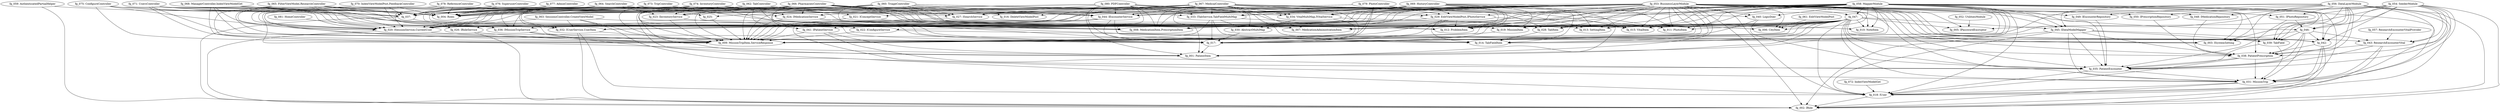 digraph G { 
"fg_017: " -> "fg_001: PatientItem"; 
"fg_018: IUser" -> "fg_002: IRole"; 
"fg_019: MissionItem" -> "fg_009: MissionTripItem,ServiceResponse"; 
"fg_020: ISessionService,CurrentUser" -> "fg_009: MissionTripItem,ServiceResponse"; 
"fg_020: ISessionService,CurrentUser" -> "fg_002: IRole"; 
"fg_021: IConceptService" -> "fg_009: MissionTripItem,ServiceResponse"; 
"fg_021: IConceptService" -> "fg_008: MedicationItem,PrescriptionItem"; 
"fg_022: IConfigureService" -> "fg_009: MissionTripItem,ServiceResponse"; 
"fg_022: IConfigureService" -> "fg_003: ISystemSetting"; 
"fg_023: IInventoryService" -> "fg_009: MissionTripItem,ServiceResponse"; 
"fg_023: IInventoryService" -> "fg_008: MedicationItem,PrescriptionItem"; 
"fg_024: IMedicationService" -> "fg_009: MissionTripItem,ServiceResponse"; 
"fg_024: IMedicationService" -> "fg_008: MedicationItem,PrescriptionItem"; 
"fg_024: IMedicationService" -> "fg_007: MedicationAdministrationItem"; 
"fg_025: " -> "fg_009: MissionTripItem,ServiceResponse"; 
"fg_026: IRoleService" -> "fg_009: MissionTripItem,ServiceResponse"; 
"fg_026: IRoleService" -> "fg_002: IRole"; 
"fg_027: ISearchService" -> "fg_009: MissionTripItem,ServiceResponse"; 
"fg_028: TabItem" -> "fg_014: TabFieldItem"; 
"fg_029: EditViewModelPost,IPhotoService" -> "fg_017: "; 
"fg_029: EditViewModelPost,IPhotoService" -> "fg_014: TabFieldItem"; 
"fg_029: EditViewModelPost,IPhotoService" -> "fg_011: PhotoItem"; 
"fg_029: EditViewModelPost,IPhotoService" -> "fg_012: ProblemItem"; 
"fg_029: EditViewModelPost,IPhotoService" -> "fg_009: MissionTripItem,ServiceResponse"; 
"fg_029: EditViewModelPost,IPhotoService" -> "fg_008: MedicationItem,PrescriptionItem"; 
"fg_030: AbstractMultiMap" -> "fg_017: "; 
"fg_031: MissionTrip" -> "fg_018: IUser"; 
"fg_031: MissionTrip" -> "fg_002: IRole"; 
"fg_032: IUserService,UserItem" -> "fg_018: IUser"; 
"fg_032: IUserService,UserItem" -> "fg_009: MissionTripItem,ServiceResponse"; 
"fg_032: IUserService,UserItem" -> "fg_002: IRole"; 
"fg_033: ITabService,TabFieldMultiMap" -> "fg_028: TabItem"; 
"fg_033: ITabService,TabFieldMultiMap" -> "fg_017: "; 
"fg_033: ITabService,TabFieldMultiMap" -> "fg_014: TabFieldItem"; 
"fg_033: ITabService,TabFieldMultiMap" -> "fg_009: MissionTripItem,ServiceResponse"; 
"fg_033: ITabService,TabFieldMultiMap" -> "fg_030: AbstractMultiMap"; 
"fg_034: VitalMultiMap,IVitalService" -> "fg_009: MissionTripItem,ServiceResponse"; 
"fg_034: VitalMultiMap,IVitalService" -> "fg_015: VitalItem"; 
"fg_034: VitalMultiMap,IVitalService" -> "fg_030: AbstractMultiMap"; 
"fg_035: PatientEncounter" -> "fg_018: IUser"; 
"fg_035: PatientEncounter" -> "fg_031: MissionTrip"; 
"fg_036: IMissionTripService" -> "fg_031: MissionTrip"; 
"fg_036: IMissionTripService" -> "fg_009: MissionTripItem,ServiceResponse"; 
"fg_037: " -> "fg_032: IUserService,UserItem"; 
"fg_037: " -> "fg_002: IRole"; 
"fg_038: PatientPrescription" -> "fg_018: IUser"; 
"fg_038: PatientPrescription" -> "fg_031: MissionTrip"; 
"fg_038: PatientPrescription" -> "fg_035: PatientEncounter"; 
"fg_039: TabField" -> "fg_031: MissionTrip"; 
"fg_039: TabField" -> "fg_035: PatientEncounter"; 
"fg_040: LogicDoer" -> "fg_017: "; 
"fg_040: LogicDoer" -> "fg_035: PatientEncounter"; 
"fg_041: IPatientService" -> "fg_001: PatientItem"; 
"fg_041: IPatientService" -> "fg_035: PatientEncounter"; 
"fg_041: IPatientService" -> "fg_009: MissionTripItem,ServiceResponse"; 
"fg_042: " -> "fg_018: IUser"; 
"fg_042: " -> "fg_038: PatientPrescription"; 
"fg_042: " -> "fg_031: MissionTrip"; 
"fg_042: " -> "fg_002: IRole"; 
"fg_043: ResearchEncounterVital" -> "fg_018: IUser"; 
"fg_043: ResearchEncounterVital" -> "fg_038: PatientPrescription"; 
"fg_043: ResearchEncounterVital" -> "fg_031: MissionTrip"; 
"fg_043: ResearchEncounterVital" -> "fg_035: PatientEncounter"; 
"fg_044: IEncounterService" -> "fg_017: "; 
"fg_044: IEncounterService" -> "fg_039: TabField"; 
"fg_044: IEncounterService" -> "fg_035: PatientEncounter"; 
"fg_044: IEncounterService" -> "fg_009: MissionTripItem,ServiceResponse"; 
"fg_045: IDataModelMapper" -> "fg_018: IUser"; 
"fg_045: IDataModelMapper" -> "fg_038: PatientPrescription"; 
"fg_045: IDataModelMapper" -> "fg_042: "; 
"fg_045: IDataModelMapper" -> "fg_039: TabField"; 
"fg_045: IDataModelMapper" -> "fg_031: MissionTrip"; 
"fg_045: IDataModelMapper" -> "fg_035: PatientEncounter"; 
"fg_045: IDataModelMapper" -> "fg_002: IRole"; 
"fg_046: " -> "fg_038: PatientPrescription"; 
"fg_046: " -> "fg_042: "; 
"fg_046: " -> "fg_043: ResearchEncounterVital"; 
"fg_046: " -> "fg_039: TabField"; 
"fg_046: " -> "fg_031: MissionTrip"; 
"fg_046: " -> "fg_035: PatientEncounter"; 
"fg_046: " -> "fg_003: ISystemSetting"; 
"fg_047: " -> "fg_028: TabItem"; 
"fg_047: " -> "fg_038: PatientPrescription"; 
"fg_047: " -> "fg_011: PhotoItem"; 
"fg_047: " -> "fg_042: "; 
"fg_047: " -> "fg_001: PatientItem"; 
"fg_047: " -> "fg_035: PatientEncounter"; 
"fg_047: " -> "fg_009: MissionTripItem,ServiceResponse"; 
"fg_047: " -> "fg_008: MedicationItem,PrescriptionItem"; 
"fg_047: " -> "fg_036: IMissionTripService"; 
"fg_047: " -> "fg_019: MissionItem"; 
"fg_047: " -> "fg_017: "; 
"fg_047: " -> "fg_018: IUser"; 
"fg_047: " -> "fg_014: TabFieldItem"; 
"fg_047: " -> "fg_020: ISessionService,CurrentUser"; 
"fg_047: " -> "fg_032: IUserService,UserItem"; 
"fg_047: " -> "fg_012: ProblemItem"; 
"fg_047: " -> "fg_031: MissionTrip"; 
"fg_047: " -> "fg_045: IDataModelMapper"; 
"fg_047: " -> "fg_013: SettingItem"; 
"fg_047: " -> "fg_015: VitalItem"; 
"fg_047: " -> "fg_005: IPasswordEncryptor"; 
"fg_047: " -> "fg_006: CityItem"; 
"fg_047: " -> "fg_007: MedicationAdministrationItem"; 
"fg_047: " -> "fg_010: NoteItem"; 
"fg_048: IMedicationRepository" -> "fg_038: PatientPrescription"; 
"fg_049: IEncounterRepository" -> "fg_035: PatientEncounter"; 
"fg_050: IPrescriptionRepository" -> "fg_038: PatientPrescription"; 
"fg_051: IPhotoRepository" -> "fg_046: "; 
"fg_051: IPhotoRepository" -> "fg_035: PatientEncounter"; 
"fg_052: UtilitiesModule" -> "fg_005: IPasswordEncryptor"; 
"fg_053: BusinessLayerModule" -> "fg_038: PatientPrescription"; 
"fg_053: BusinessLayerModule" -> "fg_051: IPhotoRepository"; 
"fg_053: BusinessLayerModule" -> "fg_049: IEncounterRepository"; 
"fg_053: BusinessLayerModule" -> "fg_026: IRoleService"; 
"fg_053: BusinessLayerModule" -> "fg_009: MissionTripItem,ServiceResponse"; 
"fg_053: BusinessLayerModule" -> "fg_036: IMissionTripService"; 
"fg_053: BusinessLayerModule" -> "fg_024: IMedicationService"; 
"fg_053: BusinessLayerModule" -> "fg_019: MissionItem"; 
"fg_053: BusinessLayerModule" -> "fg_017: "; 
"fg_053: BusinessLayerModule" -> "fg_014: TabFieldItem"; 
"fg_053: BusinessLayerModule" -> "fg_032: IUserService,UserItem"; 
"fg_053: BusinessLayerModule" -> "fg_031: MissionTrip"; 
"fg_053: BusinessLayerModule" -> "fg_045: IDataModelMapper"; 
"fg_053: BusinessLayerModule" -> "fg_040: LogicDoer"; 
"fg_053: BusinessLayerModule" -> "fg_013: SettingItem"; 
"fg_053: BusinessLayerModule" -> "fg_015: VitalItem"; 
"fg_053: BusinessLayerModule" -> "fg_050: IPrescriptionRepository"; 
"fg_053: BusinessLayerModule" -> "fg_005: IPasswordEncryptor"; 
"fg_053: BusinessLayerModule" -> "fg_003: ISystemSetting"; 
"fg_053: BusinessLayerModule" -> "fg_007: MedicationAdministrationItem"; 
"fg_053: BusinessLayerModule" -> "fg_030: AbstractMultiMap"; 
"fg_053: BusinessLayerModule" -> "fg_010: NoteItem"; 
"fg_053: BusinessLayerModule" -> "fg_023: IInventoryService"; 
"fg_053: BusinessLayerModule" -> "fg_028: TabItem"; 
"fg_053: BusinessLayerModule" -> "fg_021: IConceptService"; 
"fg_053: BusinessLayerModule" -> "fg_042: "; 
"fg_053: BusinessLayerModule" -> "fg_022: IConfigureService"; 
"fg_053: BusinessLayerModule" -> "fg_011: PhotoItem"; 
"fg_053: BusinessLayerModule" -> "fg_039: TabField"; 
"fg_053: BusinessLayerModule" -> "fg_046: "; 
"fg_053: BusinessLayerModule" -> "fg_001: PatientItem"; 
"fg_053: BusinessLayerModule" -> "fg_035: PatientEncounter"; 
"fg_053: BusinessLayerModule" -> "fg_008: MedicationItem,PrescriptionItem"; 
"fg_053: BusinessLayerModule" -> "fg_044: IEncounterService"; 
"fg_053: BusinessLayerModule" -> "fg_034: VitalMultiMap,IVitalService"; 
"fg_053: BusinessLayerModule" -> "fg_025: "; 
"fg_053: BusinessLayerModule" -> "fg_048: IMedicationRepository"; 
"fg_053: BusinessLayerModule" -> "fg_033: ITabService,TabFieldMultiMap"; 
"fg_053: BusinessLayerModule" -> "fg_041: IPatientService"; 
"fg_053: BusinessLayerModule" -> "fg_029: EditViewModelPost,IPhotoService"; 
"fg_053: BusinessLayerModule" -> "fg_018: IUser"; 
"fg_053: BusinessLayerModule" -> "fg_027: ISearchService"; 
"fg_053: BusinessLayerModule" -> "fg_020: ISessionService,CurrentUser"; 
"fg_053: BusinessLayerModule" -> "fg_047: "; 
"fg_053: BusinessLayerModule" -> "fg_043: ResearchEncounterVital"; 
"fg_053: BusinessLayerModule" -> "fg_012: ProblemItem"; 
"fg_053: BusinessLayerModule" -> "fg_002: IRole"; 
"fg_053: BusinessLayerModule" -> "fg_006: CityItem"; 
"fg_054: SeederModule" -> "fg_017: "; 
"fg_054: SeederModule" -> "fg_038: PatientPrescription"; 
"fg_054: SeederModule" -> "fg_042: "; 
"fg_054: SeederModule" -> "fg_039: TabField"; 
"fg_054: SeederModule" -> "fg_046: "; 
"fg_054: SeederModule" -> "fg_043: ResearchEncounterVital"; 
"fg_054: SeederModule" -> "fg_031: MissionTrip"; 
"fg_054: SeederModule" -> "fg_035: PatientEncounter"; 
"fg_054: SeederModule" -> "fg_004: Roles"; 
"fg_054: SeederModule" -> "fg_005: IPasswordEncryptor"; 
"fg_054: SeederModule" -> "fg_003: ISystemSetting"; 
"fg_054: SeederModule" -> "fg_002: IRole"; 
"fg_056: DataLayerModule" -> "fg_038: PatientPrescription"; 
"fg_056: DataLayerModule" -> "fg_042: "; 
"fg_056: DataLayerModule" -> "fg_051: IPhotoRepository"; 
"fg_056: DataLayerModule" -> "fg_046: "; 
"fg_056: DataLayerModule" -> "fg_039: TabField"; 
"fg_056: DataLayerModule" -> "fg_049: IEncounterRepository"; 
"fg_056: DataLayerModule" -> "fg_035: PatientEncounter"; 
"fg_056: DataLayerModule" -> "fg_048: IMedicationRepository"; 
"fg_056: DataLayerModule" -> "fg_017: "; 
"fg_056: DataLayerModule" -> "fg_018: IUser"; 
"fg_056: DataLayerModule" -> "fg_043: ResearchEncounterVital"; 
"fg_056: DataLayerModule" -> "fg_031: MissionTrip"; 
"fg_056: DataLayerModule" -> "fg_045: IDataModelMapper"; 
"fg_056: DataLayerModule" -> "fg_050: IPrescriptionRepository"; 
"fg_056: DataLayerModule" -> "fg_002: IRole"; 
"fg_056: DataLayerModule" -> "fg_003: ISystemSetting"; 
"fg_057: ResearchEncounterVitalProvider" -> "fg_043: ResearchEncounterVital"; 
"fg_058: MapperModule" -> "fg_038: PatientPrescription"; 
"fg_058: MapperModule" -> "fg_009: MissionTripItem,ServiceResponse"; 
"fg_058: MapperModule" -> "fg_036: IMissionTripService"; 
"fg_058: MapperModule" -> "fg_019: MissionItem"; 
"fg_058: MapperModule" -> "fg_017: "; 
"fg_058: MapperModule" -> "fg_014: TabFieldItem"; 
"fg_058: MapperModule" -> "fg_032: IUserService,UserItem"; 
"fg_058: MapperModule" -> "fg_031: MissionTrip"; 
"fg_058: MapperModule" -> "fg_045: IDataModelMapper"; 
"fg_058: MapperModule" -> "fg_013: SettingItem"; 
"fg_058: MapperModule" -> "fg_040: LogicDoer"; 
"fg_058: MapperModule" -> "fg_015: VitalItem"; 
"fg_058: MapperModule" -> "fg_003: ISystemSetting"; 
"fg_058: MapperModule" -> "fg_007: MedicationAdministrationItem"; 
"fg_058: MapperModule" -> "fg_010: NoteItem"; 
"fg_058: MapperModule" -> "fg_028: TabItem"; 
"fg_058: MapperModule" -> "fg_042: "; 
"fg_058: MapperModule" -> "fg_011: PhotoItem"; 
"fg_058: MapperModule" -> "fg_039: TabField"; 
"fg_058: MapperModule" -> "fg_001: PatientItem"; 
"fg_058: MapperModule" -> "fg_035: PatientEncounter"; 
"fg_058: MapperModule" -> "fg_008: MedicationItem,PrescriptionItem"; 
"fg_058: MapperModule" -> "fg_044: IEncounterService"; 
"fg_058: MapperModule" -> "fg_018: IUser"; 
"fg_058: MapperModule" -> "fg_020: ISessionService,CurrentUser"; 
"fg_058: MapperModule" -> "fg_047: "; 
"fg_058: MapperModule" -> "fg_012: ProblemItem"; 
"fg_058: MapperModule" -> "fg_002: IRole"; 
"fg_058: MapperModule" -> "fg_006: CityItem"; 
"fg_059: AuthenticatedPartialHelper" -> "fg_004: Roles"; 
"fg_059: AuthenticatedPartialHelper" -> "fg_002: IRole"; 
"fg_060: TriageController" -> "fg_001: PatientItem"; 
"fg_060: TriageController" -> "fg_004: Roles"; 
"fg_060: TriageController" -> "fg_037: "; 
"fg_060: TriageController" -> "fg_009: MissionTripItem,ServiceResponse"; 
"fg_060: TriageController" -> "fg_044: IEncounterService"; 
"fg_060: TriageController" -> "fg_034: VitalMultiMap,IVitalService"; 
"fg_060: TriageController" -> "fg_041: IPatientService"; 
"fg_060: TriageController" -> "fg_029: EditViewModelPost,IPhotoService"; 
"fg_060: TriageController" -> "fg_017: "; 
"fg_060: TriageController" -> "fg_027: ISearchService"; 
"fg_060: TriageController" -> "fg_020: ISessionService,CurrentUser"; 
"fg_060: TriageController" -> "fg_013: SettingItem"; 
"fg_060: TriageController" -> "fg_015: VitalItem"; 
"fg_060: TriageController" -> "fg_016: DeleteViewModelPost"; 
"fg_061: EditViewModelPost" -> "fg_006: CityItem"; 
"fg_062: TabController" -> "fg_028: TabItem"; 
"fg_062: TabController" -> "fg_017: "; 
"fg_062: TabController" -> "fg_014: TabFieldItem"; 
"fg_062: TabController" -> "fg_020: ISessionService,CurrentUser"; 
"fg_062: TabController" -> "fg_037: "; 
"fg_062: TabController" -> "fg_004: Roles"; 
"fg_062: TabController" -> "fg_009: MissionTripItem,ServiceResponse"; 
"fg_062: TabController" -> "fg_033: ITabService,TabFieldMultiMap"; 
"fg_063: SessionsController,CreateViewModel" -> "fg_017: "; 
"fg_063: SessionsController,CreateViewModel" -> "fg_018: IUser"; 
"fg_063: SessionsController,CreateViewModel" -> "fg_020: ISessionService,CurrentUser"; 
"fg_063: SessionsController,CreateViewModel" -> "fg_032: IUserService,UserItem"; 
"fg_063: SessionsController,CreateViewModel" -> "fg_009: MissionTripItem,ServiceResponse"; 
"fg_064: SearchController" -> "fg_027: ISearchService"; 
"fg_064: SearchController" -> "fg_020: ISessionService,CurrentUser"; 
"fg_064: SearchController" -> "fg_001: PatientItem"; 
"fg_064: SearchController" -> "fg_004: Roles"; 
"fg_064: SearchController" -> "fg_037: "; 
"fg_064: SearchController" -> "fg_009: MissionTripItem,ServiceResponse"; 
"fg_064: SearchController" -> "fg_006: CityItem"; 
"fg_064: SearchController" -> "fg_007: MedicationAdministrationItem"; 
"fg_064: SearchController" -> "fg_024: IMedicationService"; 
"fg_064: SearchController" -> "fg_023: IInventoryService"; 
"fg_065: FilterViewModel,ResearchController" -> "fg_017: "; 
"fg_065: FilterViewModel,ResearchController" -> "fg_020: ISessionService,CurrentUser"; 
"fg_065: FilterViewModel,ResearchController" -> "fg_004: Roles"; 
"fg_065: FilterViewModel,ResearchController" -> "fg_037: "; 
"fg_065: FilterViewModel,ResearchController" -> "fg_009: MissionTripItem,ServiceResponse"; 
"fg_065: FilterViewModel,ResearchController" -> "fg_025: "; 
"fg_065: FilterViewModel,ResearchController" -> "fg_036: IMissionTripService"; 
"fg_065: FilterViewModel,ResearchController" -> "fg_019: MissionItem"; 
"fg_066: PharmaciesController" -> "fg_001: PatientItem"; 
"fg_066: PharmaciesController" -> "fg_037: "; 
"fg_066: PharmaciesController" -> "fg_004: Roles"; 
"fg_066: PharmaciesController" -> "fg_009: MissionTripItem,ServiceResponse"; 
"fg_066: PharmaciesController" -> "fg_008: MedicationItem,PrescriptionItem"; 
"fg_066: PharmaciesController" -> "fg_044: IEncounterService"; 
"fg_066: PharmaciesController" -> "fg_024: IMedicationService"; 
"fg_066: PharmaciesController" -> "fg_017: "; 
"fg_066: PharmaciesController" -> "fg_027: ISearchService"; 
"fg_066: PharmaciesController" -> "fg_020: ISessionService,CurrentUser"; 
"fg_066: PharmaciesController" -> "fg_012: ProblemItem"; 
"fg_066: PharmaciesController" -> "fg_013: SettingItem"; 
"fg_066: PharmaciesController" -> "fg_007: MedicationAdministrationItem"; 
"fg_066: PharmaciesController" -> "fg_010: NoteItem"; 
"fg_066: PharmaciesController" -> "fg_023: IInventoryService"; 
"fg_067: MedicalController" -> "fg_028: TabItem"; 
"fg_067: MedicalController" -> "fg_011: PhotoItem"; 
"fg_067: MedicalController" -> "fg_001: PatientItem"; 
"fg_067: MedicalController" -> "fg_004: Roles"; 
"fg_067: MedicalController" -> "fg_037: "; 
"fg_067: MedicalController" -> "fg_009: MissionTripItem,ServiceResponse"; 
"fg_067: MedicalController" -> "fg_044: IEncounterService"; 
"fg_067: MedicalController" -> "fg_008: MedicationItem,PrescriptionItem"; 
"fg_067: MedicalController" -> "fg_034: VitalMultiMap,IVitalService"; 
"fg_067: MedicalController" -> "fg_024: IMedicationService"; 
"fg_067: MedicalController" -> "fg_033: ITabService,TabFieldMultiMap"; 
"fg_067: MedicalController" -> "fg_029: EditViewModelPost,IPhotoService"; 
"fg_067: MedicalController" -> "fg_017: "; 
"fg_067: MedicalController" -> "fg_027: ISearchService"; 
"fg_067: MedicalController" -> "fg_014: TabFieldItem"; 
"fg_067: MedicalController" -> "fg_020: ISessionService,CurrentUser"; 
"fg_067: MedicalController" -> "fg_032: IUserService,UserItem"; 
"fg_067: MedicalController" -> "fg_012: ProblemItem"; 
"fg_067: MedicalController" -> "fg_013: SettingItem"; 
"fg_067: MedicalController" -> "fg_015: VitalItem"; 
"fg_067: MedicalController" -> "fg_007: MedicationAdministrationItem"; 
"fg_068: ManagerController,IndexViewModelGet" -> "fg_017: "; 
"fg_068: ManagerController,IndexViewModelGet" -> "fg_020: ISessionService,CurrentUser"; 
"fg_068: ManagerController,IndexViewModelGet" -> "fg_037: "; 
"fg_068: ManagerController,IndexViewModelGet" -> "fg_004: Roles"; 
"fg_068: ManagerController,IndexViewModelGet" -> "fg_009: MissionTripItem,ServiceResponse"; 
"fg_068: ManagerController,IndexViewModelGet" -> "fg_044: IEncounterService"; 
"fg_068: ManagerController,IndexViewModelGet" -> "fg_036: IMissionTripService"; 
"fg_069: HistoryController" -> "fg_011: PhotoItem"; 
"fg_069: HistoryController" -> "fg_001: PatientItem"; 
"fg_069: HistoryController" -> "fg_037: "; 
"fg_069: HistoryController" -> "fg_004: Roles"; 
"fg_069: HistoryController" -> "fg_009: MissionTripItem,ServiceResponse"; 
"fg_069: HistoryController" -> "fg_008: MedicationItem,PrescriptionItem"; 
"fg_069: HistoryController" -> "fg_044: IEncounterService"; 
"fg_069: HistoryController" -> "fg_034: VitalMultiMap,IVitalService"; 
"fg_069: HistoryController" -> "fg_033: ITabService,TabFieldMultiMap"; 
"fg_069: HistoryController" -> "fg_029: EditViewModelPost,IPhotoService"; 
"fg_069: HistoryController" -> "fg_017: "; 
"fg_069: HistoryController" -> "fg_014: TabFieldItem"; 
"fg_069: HistoryController" -> "fg_027: ISearchService"; 
"fg_069: HistoryController" -> "fg_020: ISessionService,CurrentUser"; 
"fg_069: HistoryController" -> "fg_012: ProblemItem"; 
"fg_069: HistoryController" -> "fg_013: SettingItem"; 
"fg_069: HistoryController" -> "fg_016: DeleteViewModelPost"; 
"fg_070: IndexViewModelPost,FeedbackController" -> "fg_020: ISessionService,CurrentUser"; 
"fg_070: IndexViewModelPost,FeedbackController" -> "fg_032: IUserService,UserItem"; 
"fg_070: IndexViewModelPost,FeedbackController" -> "fg_037: "; 
"fg_070: IndexViewModelPost,FeedbackController" -> "fg_004: Roles"; 
"fg_071: UsersController" -> "fg_017: "; 
"fg_071: UsersController" -> "fg_020: ISessionService,CurrentUser"; 
"fg_071: UsersController" -> "fg_032: IUserService,UserItem"; 
"fg_071: UsersController" -> "fg_026: IRoleService"; 
"fg_071: UsersController" -> "fg_037: "; 
"fg_071: UsersController" -> "fg_004: Roles"; 
"fg_071: UsersController" -> "fg_009: MissionTripItem,ServiceResponse"; 
"fg_071: UsersController" -> "fg_036: IMissionTripService"; 
"fg_072: IndexViewModelGet" -> "fg_018: IUser"; 
"fg_073: TripController" -> "fg_020: ISessionService,CurrentUser"; 
"fg_073: TripController" -> "fg_032: IUserService,UserItem"; 
"fg_073: TripController" -> "fg_037: "; 
"fg_073: TripController" -> "fg_004: Roles"; 
"fg_073: TripController" -> "fg_009: MissionTripItem,ServiceResponse"; 
"fg_073: TripController" -> "fg_036: IMissionTripService"; 
"fg_073: TripController" -> "fg_006: CityItem"; 
"fg_073: TripController" -> "fg_019: MissionItem"; 
"fg_074: InventoryController" -> "fg_017: "; 
"fg_074: InventoryController" -> "fg_021: IConceptService"; 
"fg_074: InventoryController" -> "fg_020: ISessionService,CurrentUser"; 
"fg_074: InventoryController" -> "fg_004: Roles"; 
"fg_074: InventoryController" -> "fg_037: "; 
"fg_074: InventoryController" -> "fg_009: MissionTripItem,ServiceResponse"; 
"fg_074: InventoryController" -> "fg_008: MedicationItem,PrescriptionItem"; 
"fg_074: InventoryController" -> "fg_036: IMissionTripService"; 
"fg_074: InventoryController" -> "fg_024: IMedicationService"; 
"fg_074: InventoryController" -> "fg_023: IInventoryService"; 
"fg_075: ConfigureController" -> "fg_022: IConfigureService"; 
"fg_075: ConfigureController" -> "fg_020: ISessionService,CurrentUser"; 
"fg_075: ConfigureController" -> "fg_004: Roles"; 
"fg_075: ConfigureController" -> "fg_037: "; 
"fg_075: ConfigureController" -> "fg_009: MissionTripItem,ServiceResponse"; 
"fg_075: ConfigureController" -> "fg_003: ISystemSetting"; 
"fg_076: SuperuserController" -> "fg_020: ISessionService,CurrentUser"; 
"fg_076: SuperuserController" -> "fg_004: Roles"; 
"fg_076: SuperuserController" -> "fg_037: "; 
"fg_077: AdminController" -> "fg_020: ISessionService,CurrentUser"; 
"fg_077: AdminController" -> "fg_037: "; 
"fg_077: AdminController" -> "fg_004: Roles"; 
"fg_078: ReferenceController" -> "fg_020: ISessionService,CurrentUser"; 
"fg_078: ReferenceController" -> "fg_004: Roles"; 
"fg_078: ReferenceController" -> "fg_037: "; 
"fg_079: PhotoController" -> "fg_017: "; 
"fg_079: PhotoController" -> "fg_004: Roles"; 
"fg_079: PhotoController" -> "fg_037: "; 
"fg_079: PhotoController" -> "fg_040: LogicDoer"; 
"fg_079: PhotoController" -> "fg_009: MissionTripItem,ServiceResponse"; 
"fg_079: PhotoController" -> "fg_029: EditViewModelPost,IPhotoService"; 
"fg_080: PDFController" -> "fg_001: PatientItem"; 
"fg_080: PDFController" -> "fg_037: "; 
"fg_080: PDFController" -> "fg_004: Roles"; 
"fg_080: PDFController" -> "fg_009: MissionTripItem,ServiceResponse"; 
"fg_080: PDFController" -> "fg_008: MedicationItem,PrescriptionItem"; 
"fg_080: PDFController" -> "fg_044: IEncounterService"; 
"fg_080: PDFController" -> "fg_034: VitalMultiMap,IVitalService"; 
"fg_080: PDFController" -> "fg_033: ITabService,TabFieldMultiMap"; 
"fg_080: PDFController" -> "fg_017: "; 
"fg_080: PDFController" -> "fg_027: ISearchService"; 
"fg_080: PDFController" -> "fg_014: TabFieldItem"; 
"fg_080: PDFController" -> "fg_012: ProblemItem"; 
"fg_080: PDFController" -> "fg_030: AbstractMultiMap"; 
"fg_081: HomeController" -> "fg_020: ISessionService,CurrentUser"; 
}